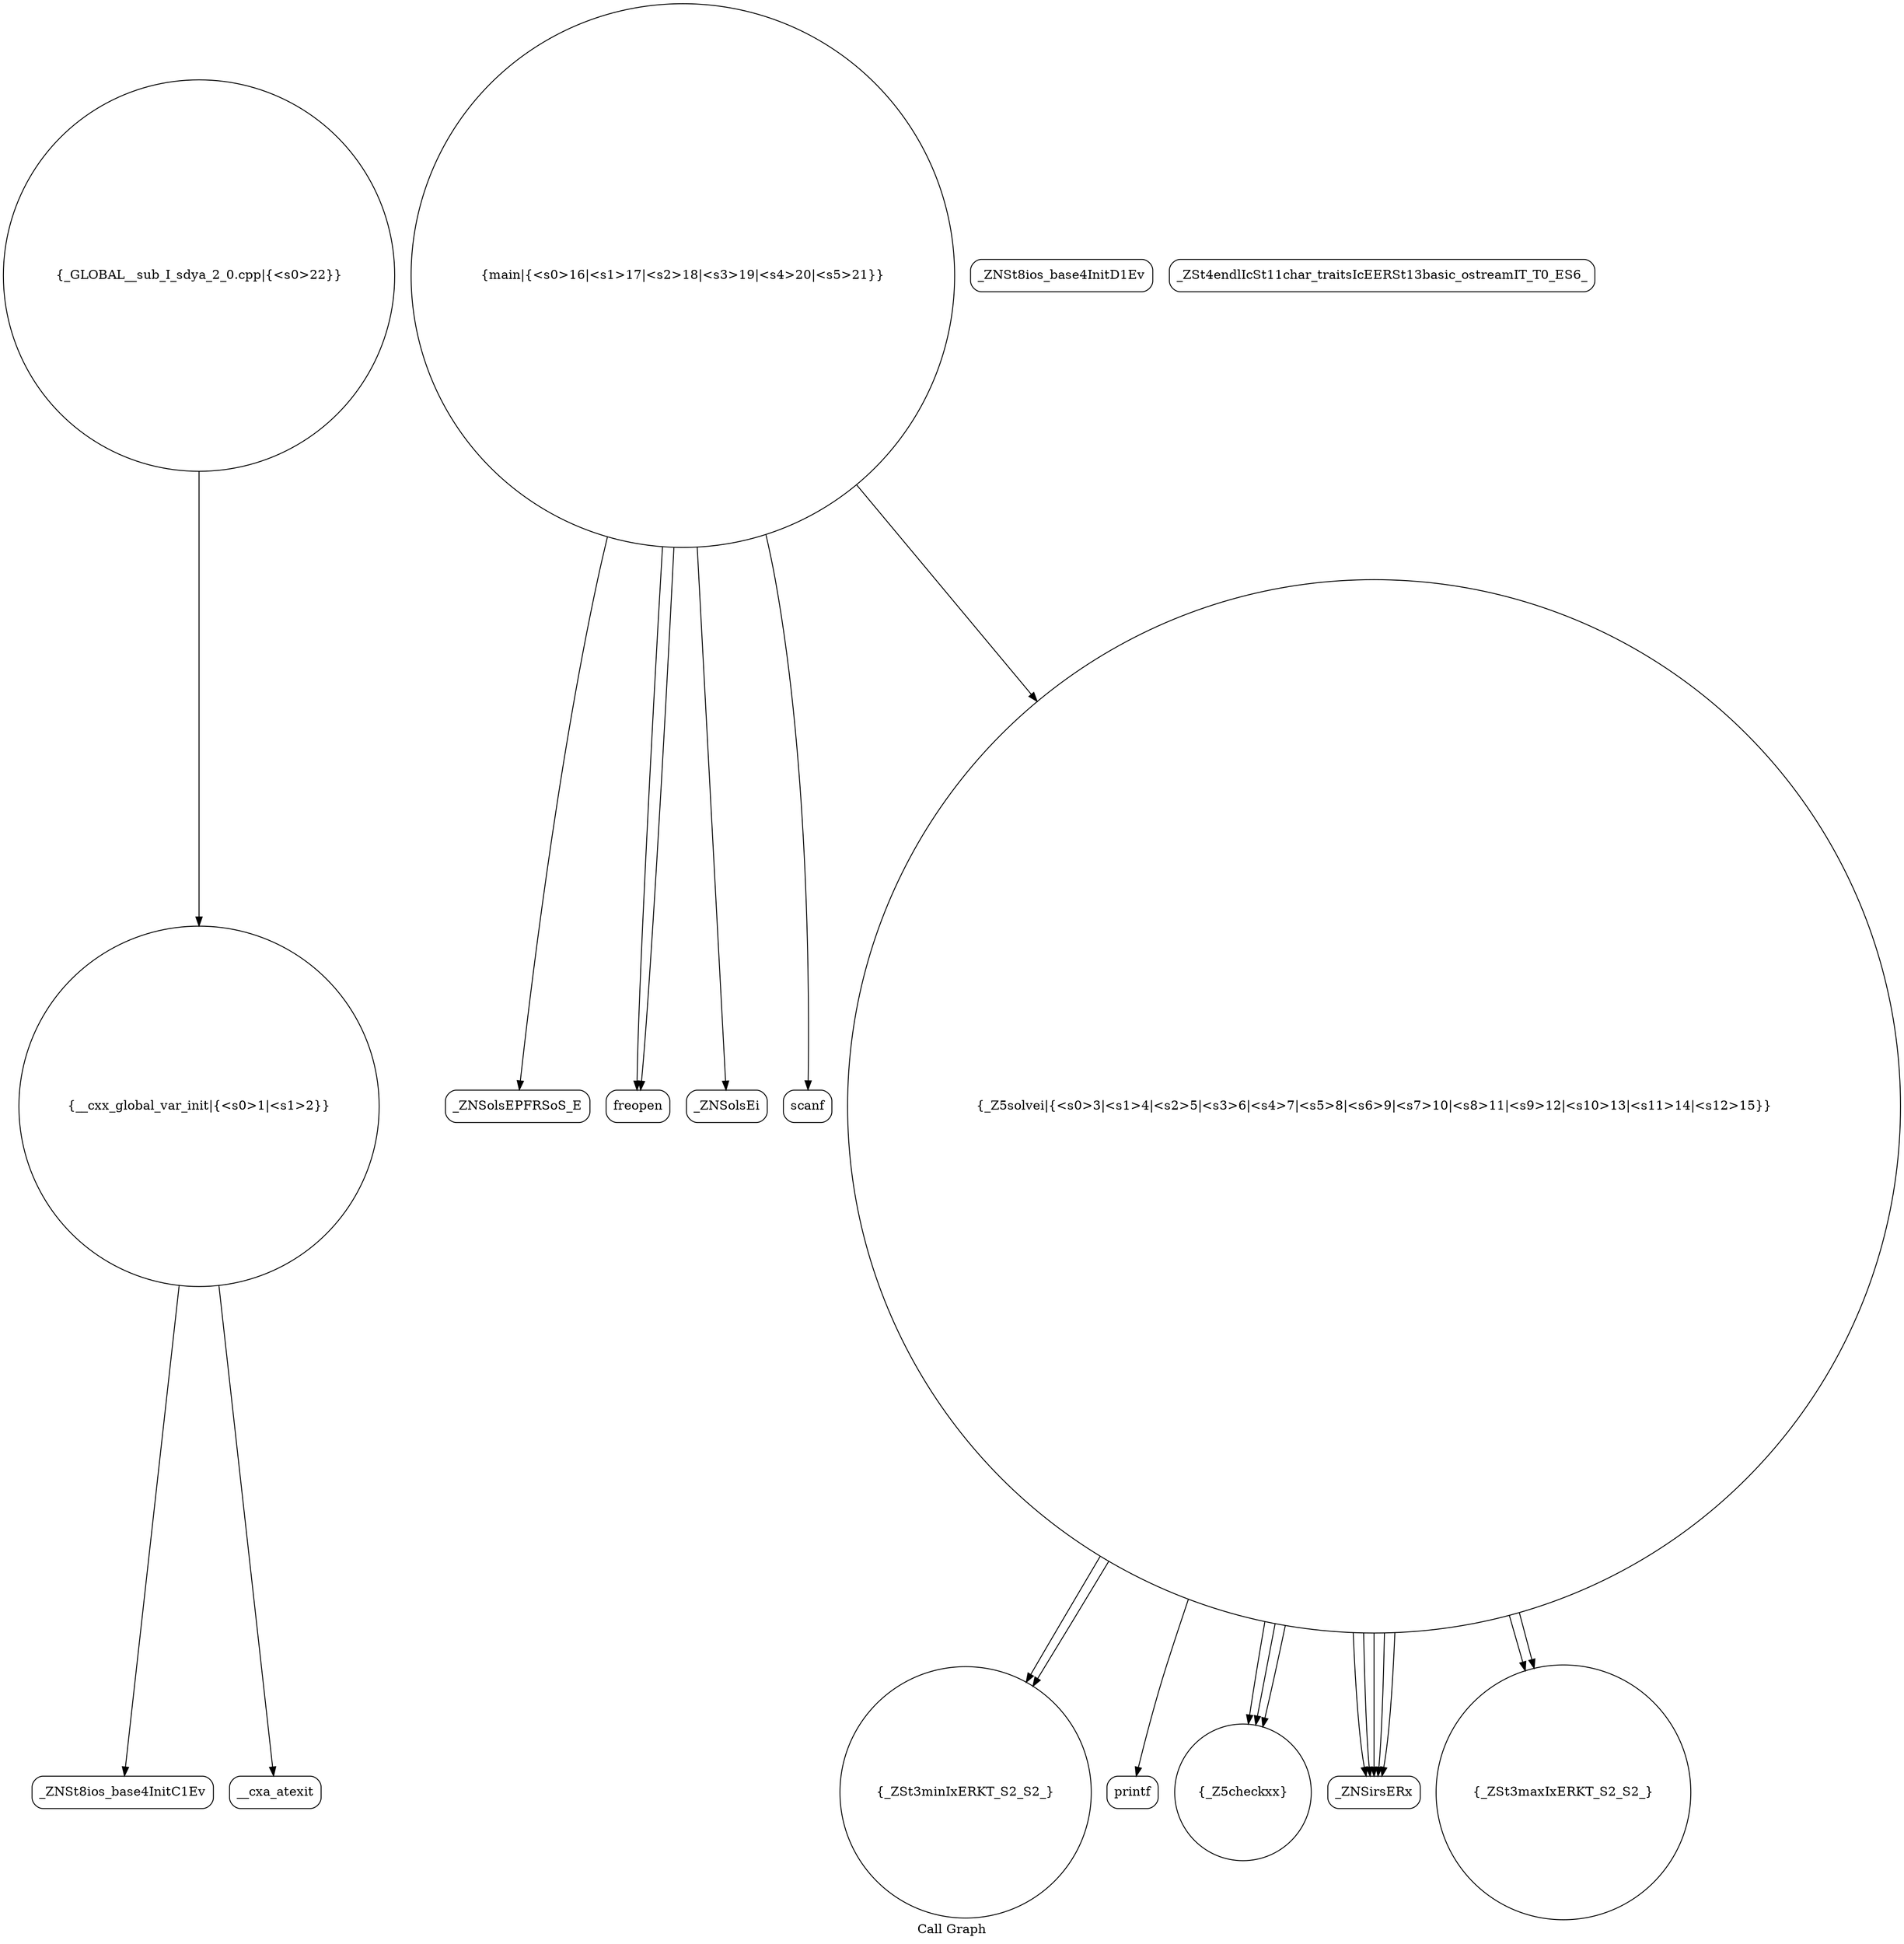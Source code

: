 digraph "Call Graph" {
	label="Call Graph";

	Node0x559843668dc0 [shape=record,shape=circle,label="{__cxx_global_var_init|{<s0>1|<s1>2}}"];
	Node0x559843668dc0:s0 -> Node0x559843669250[color=black];
	Node0x559843668dc0:s1 -> Node0x559843669350[color=black];
	Node0x559843669550 [shape=record,shape=circle,label="{_ZSt3minIxERKT_S2_S2_}"];
	Node0x5598436698d0 [shape=record,shape=Mrecord,label="{_ZNSolsEPFRSoS_E}"];
	Node0x5598436692d0 [shape=record,shape=Mrecord,label="{_ZNSt8ios_base4InitD1Ev}"];
	Node0x559843669650 [shape=record,shape=Mrecord,label="{printf}"];
	Node0x5598436699d0 [shape=record,shape=circle,label="{_GLOBAL__sub_I_sdya_2_0.cpp|{<s0>22}}"];
	Node0x5598436699d0:s0 -> Node0x559843668dc0[color=black];
	Node0x5598436693d0 [shape=record,shape=circle,label="{_Z5checkxx}"];
	Node0x559843669750 [shape=record,shape=Mrecord,label="{freopen}"];
	Node0x5598436694d0 [shape=record,shape=Mrecord,label="{_ZNSirsERx}"];
	Node0x559843669850 [shape=record,shape=Mrecord,label="{_ZNSolsEi}"];
	Node0x559843669250 [shape=record,shape=Mrecord,label="{_ZNSt8ios_base4InitC1Ev}"];
	Node0x5598436695d0 [shape=record,shape=circle,label="{_ZSt3maxIxERKT_S2_S2_}"];
	Node0x559843669950 [shape=record,shape=Mrecord,label="{_ZSt4endlIcSt11char_traitsIcEERSt13basic_ostreamIT_T0_ES6_}"];
	Node0x559843669350 [shape=record,shape=Mrecord,label="{__cxa_atexit}"];
	Node0x5598436696d0 [shape=record,shape=circle,label="{main|{<s0>16|<s1>17|<s2>18|<s3>19|<s4>20|<s5>21}}"];
	Node0x5598436696d0:s0 -> Node0x559843669750[color=black];
	Node0x5598436696d0:s1 -> Node0x559843669750[color=black];
	Node0x5598436696d0:s2 -> Node0x5598436697d0[color=black];
	Node0x5598436696d0:s3 -> Node0x559843669450[color=black];
	Node0x5598436696d0:s4 -> Node0x559843669850[color=black];
	Node0x5598436696d0:s5 -> Node0x5598436698d0[color=black];
	Node0x559843669450 [shape=record,shape=circle,label="{_Z5solvei|{<s0>3|<s1>4|<s2>5|<s3>6|<s4>7|<s5>8|<s6>9|<s7>10|<s8>11|<s9>12|<s10>13|<s11>14|<s12>15}}"];
	Node0x559843669450:s0 -> Node0x5598436694d0[color=black];
	Node0x559843669450:s1 -> Node0x5598436694d0[color=black];
	Node0x559843669450:s2 -> Node0x5598436694d0[color=black];
	Node0x559843669450:s3 -> Node0x5598436694d0[color=black];
	Node0x559843669450:s4 -> Node0x5598436694d0[color=black];
	Node0x559843669450:s5 -> Node0x559843669550[color=black];
	Node0x559843669450:s6 -> Node0x559843669550[color=black];
	Node0x559843669450:s7 -> Node0x5598436693d0[color=black];
	Node0x559843669450:s8 -> Node0x5598436693d0[color=black];
	Node0x559843669450:s9 -> Node0x5598436695d0[color=black];
	Node0x559843669450:s10 -> Node0x5598436693d0[color=black];
	Node0x559843669450:s11 -> Node0x5598436695d0[color=black];
	Node0x559843669450:s12 -> Node0x559843669650[color=black];
	Node0x5598436697d0 [shape=record,shape=Mrecord,label="{scanf}"];
}
